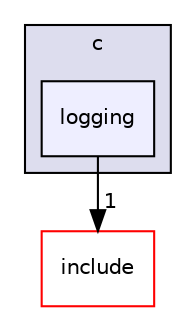 digraph "/home/runner/work/cpp-sdks/cpp-sdks/libs/common/src/bindings/c/logging" {
  compound=true
  node [ fontsize="10", fontname="Helvetica"];
  edge [ labelfontsize="10", labelfontname="Helvetica"];
  subgraph clusterdir_0aa2c7a11627ae3b29503c4d1e362b1b {
    graph [ bgcolor="#ddddee", pencolor="black", label="c" fontname="Helvetica", fontsize="10", URL="dir_0aa2c7a11627ae3b29503c4d1e362b1b.html"]
  dir_9d4f8b1b36c1bea51ebf75654315ec24 [shape=box, label="logging", style="filled", fillcolor="#eeeeff", pencolor="black", URL="dir_9d4f8b1b36c1bea51ebf75654315ec24.html"];
  }
  dir_11fbc4217d50ab21044e5ad6614aede5 [shape=box label="include" fillcolor="white" style="filled" color="red" URL="dir_11fbc4217d50ab21044e5ad6614aede5.html"];
  dir_9d4f8b1b36c1bea51ebf75654315ec24->dir_11fbc4217d50ab21044e5ad6614aede5 [headlabel="1", labeldistance=1.5 headhref="dir_000038_000008.html"];
}
